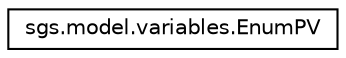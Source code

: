 digraph "Graphical Class Hierarchy"
{
  edge [fontname="Helvetica",fontsize="10",labelfontname="Helvetica",labelfontsize="10"];
  node [fontname="Helvetica",fontsize="10",shape=record];
  rankdir="LR";
  Node1 [label="sgs.model.variables.EnumPV",height=0.2,width=0.4,color="black", fillcolor="white", style="filled",URL="$enumsgs_1_1model_1_1variables_1_1_enum_p_v.html"];
}
